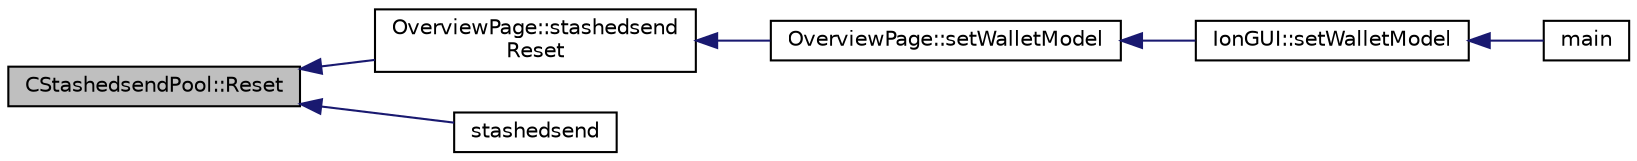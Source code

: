 digraph "CStashedsendPool::Reset"
{
  edge [fontname="Helvetica",fontsize="10",labelfontname="Helvetica",labelfontsize="10"];
  node [fontname="Helvetica",fontsize="10",shape=record];
  rankdir="LR";
  Node2311 [label="CStashedsendPool::Reset",height=0.2,width=0.4,color="black", fillcolor="grey75", style="filled", fontcolor="black"];
  Node2311 -> Node2312 [dir="back",color="midnightblue",fontsize="10",style="solid",fontname="Helvetica"];
  Node2312 [label="OverviewPage::stashedsend\lReset",height=0.2,width=0.4,color="black", fillcolor="white", style="filled",URL="$d1/d91/class_overview_page.html#a6b87c065c31ccd136f541edd3bb73134"];
  Node2312 -> Node2313 [dir="back",color="midnightblue",fontsize="10",style="solid",fontname="Helvetica"];
  Node2313 [label="OverviewPage::setWalletModel",height=0.2,width=0.4,color="black", fillcolor="white", style="filled",URL="$d1/d91/class_overview_page.html#a2ed52a3a87e9c74fee38fa873c9bc71f"];
  Node2313 -> Node2314 [dir="back",color="midnightblue",fontsize="10",style="solid",fontname="Helvetica"];
  Node2314 [label="IonGUI::setWalletModel",height=0.2,width=0.4,color="black", fillcolor="white", style="filled",URL="$dc/d0b/class_ion_g_u_i.html#a37f87db65498b036d387c705a749c45d",tooltip="Set the wallet model. "];
  Node2314 -> Node2315 [dir="back",color="midnightblue",fontsize="10",style="solid",fontname="Helvetica"];
  Node2315 [label="main",height=0.2,width=0.4,color="black", fillcolor="white", style="filled",URL="$d5/d2d/ion_8cpp.html#a0ddf1224851353fc92bfbff6f499fa97"];
  Node2311 -> Node2316 [dir="back",color="midnightblue",fontsize="10",style="solid",fontname="Helvetica"];
  Node2316 [label="stashedsend",height=0.2,width=0.4,color="black", fillcolor="white", style="filled",URL="$d5/d6b/rpcstashedsend_8cpp.html#a5a7cb1ad55aeaa8bcbb5172e9153a75a"];
}
